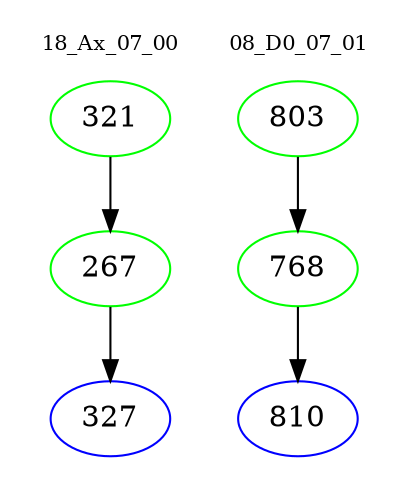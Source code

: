 digraph{
subgraph cluster_0 {
color = white
label = "18_Ax_07_00";
fontsize=10;
T0_321 [label="321", color="green"]
T0_321 -> T0_267 [color="black"]
T0_267 [label="267", color="green"]
T0_267 -> T0_327 [color="black"]
T0_327 [label="327", color="blue"]
}
subgraph cluster_1 {
color = white
label = "08_D0_07_01";
fontsize=10;
T1_803 [label="803", color="green"]
T1_803 -> T1_768 [color="black"]
T1_768 [label="768", color="green"]
T1_768 -> T1_810 [color="black"]
T1_810 [label="810", color="blue"]
}
}
